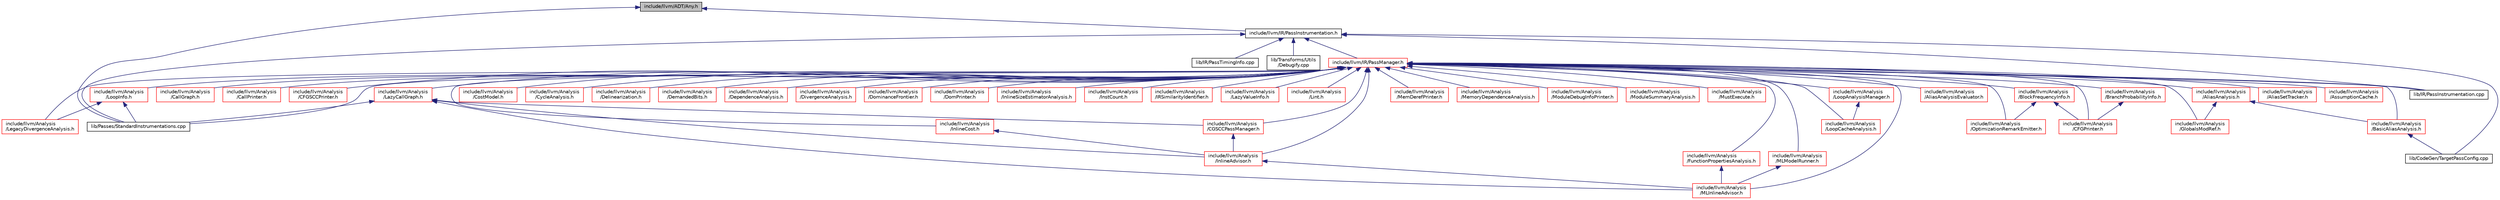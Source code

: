 digraph "include/llvm/ADT/Any.h"
{
 // LATEX_PDF_SIZE
  bgcolor="transparent";
  edge [fontname="Helvetica",fontsize="10",labelfontname="Helvetica",labelfontsize="10"];
  node [fontname="Helvetica",fontsize="10",shape=record];
  Node1 [label="include/llvm/ADT/Any.h",height=0.2,width=0.4,color="black", fillcolor="grey75", style="filled", fontcolor="black",tooltip=" "];
  Node1 -> Node2 [dir="back",color="midnightblue",fontsize="10",style="solid",fontname="Helvetica"];
  Node2 [label="include/llvm/IR/PassInstrumentation.h",height=0.2,width=0.4,color="black",URL="$PassInstrumentation_8h.html",tooltip=" "];
  Node2 -> Node3 [dir="back",color="midnightblue",fontsize="10",style="solid",fontname="Helvetica"];
  Node3 [label="include/llvm/IR/PassManager.h",height=0.2,width=0.4,color="red",URL="$PassManager_8h.html",tooltip=" "];
  Node3 -> Node4 [dir="back",color="midnightblue",fontsize="10",style="solid",fontname="Helvetica"];
  Node4 [label="include/llvm/Analysis\l/AliasAnalysis.h",height=0.2,width=0.4,color="red",URL="$AliasAnalysis_8h.html",tooltip=" "];
  Node4 -> Node5 [dir="back",color="midnightblue",fontsize="10",style="solid",fontname="Helvetica"];
  Node5 [label="include/llvm/Analysis\l/BasicAliasAnalysis.h",height=0.2,width=0.4,color="red",URL="$BasicAliasAnalysis_8h.html",tooltip=" "];
  Node5 -> Node12 [dir="back",color="midnightblue",fontsize="10",style="solid",fontname="Helvetica"];
  Node12 [label="lib/CodeGen/TargetPassConfig.cpp",height=0.2,width=0.4,color="black",URL="$TargetPassConfig_8cpp.html",tooltip=" "];
  Node4 -> Node29 [dir="back",color="midnightblue",fontsize="10",style="solid",fontname="Helvetica"];
  Node29 [label="include/llvm/Analysis\l/GlobalsModRef.h",height=0.2,width=0.4,color="red",URL="$GlobalsModRef_8h.html",tooltip=" "];
  Node3 -> Node207 [dir="back",color="midnightblue",fontsize="10",style="solid",fontname="Helvetica"];
  Node207 [label="include/llvm/Analysis\l/AliasAnalysisEvaluator.h",height=0.2,width=0.4,color="red",URL="$AliasAnalysisEvaluator_8h.html",tooltip=" "];
  Node3 -> Node208 [dir="back",color="midnightblue",fontsize="10",style="solid",fontname="Helvetica"];
  Node208 [label="include/llvm/Analysis\l/AliasSetTracker.h",height=0.2,width=0.4,color="red",URL="$AliasSetTracker_8h.html",tooltip=" "];
  Node3 -> Node209 [dir="back",color="midnightblue",fontsize="10",style="solid",fontname="Helvetica"];
  Node209 [label="include/llvm/Analysis\l/AssumptionCache.h",height=0.2,width=0.4,color="red",URL="$AssumptionCache_8h.html",tooltip=" "];
  Node3 -> Node5 [dir="back",color="midnightblue",fontsize="10",style="solid",fontname="Helvetica"];
  Node3 -> Node268 [dir="back",color="midnightblue",fontsize="10",style="solid",fontname="Helvetica"];
  Node268 [label="include/llvm/Analysis\l/BlockFrequencyInfo.h",height=0.2,width=0.4,color="red",URL="$BlockFrequencyInfo_8h.html",tooltip=" "];
  Node268 -> Node269 [dir="back",color="midnightblue",fontsize="10",style="solid",fontname="Helvetica"];
  Node269 [label="include/llvm/Analysis\l/CFGPrinter.h",height=0.2,width=0.4,color="red",URL="$CFGPrinter_8h.html",tooltip=" "];
  Node268 -> Node285 [dir="back",color="midnightblue",fontsize="10",style="solid",fontname="Helvetica"];
  Node285 [label="include/llvm/Analysis\l/OptimizationRemarkEmitter.h",height=0.2,width=0.4,color="red",URL="$OptimizationRemarkEmitter_8h.html",tooltip=" "];
  Node3 -> Node388 [dir="back",color="midnightblue",fontsize="10",style="solid",fontname="Helvetica"];
  Node388 [label="include/llvm/Analysis\l/BranchProbabilityInfo.h",height=0.2,width=0.4,color="red",URL="$BranchProbabilityInfo_8h.html",tooltip=" "];
  Node388 -> Node269 [dir="back",color="midnightblue",fontsize="10",style="solid",fontname="Helvetica"];
  Node3 -> Node399 [dir="back",color="midnightblue",fontsize="10",style="solid",fontname="Helvetica"];
  Node399 [label="include/llvm/Analysis\l/CallGraph.h",height=0.2,width=0.4,color="red",URL="$CallGraph_8h.html",tooltip=" "];
  Node3 -> Node413 [dir="back",color="midnightblue",fontsize="10",style="solid",fontname="Helvetica"];
  Node413 [label="include/llvm/Analysis\l/CallPrinter.h",height=0.2,width=0.4,color="red",URL="$CallPrinter_8h.html",tooltip=" "];
  Node3 -> Node269 [dir="back",color="midnightblue",fontsize="10",style="solid",fontname="Helvetica"];
  Node3 -> Node414 [dir="back",color="midnightblue",fontsize="10",style="solid",fontname="Helvetica"];
  Node414 [label="include/llvm/Analysis\l/CFGSCCPrinter.h",height=0.2,width=0.4,color="red",URL="$CFGSCCPrinter_8h.html",tooltip=" "];
  Node3 -> Node416 [dir="back",color="midnightblue",fontsize="10",style="solid",fontname="Helvetica"];
  Node416 [label="include/llvm/Analysis\l/CGSCCPassManager.h",height=0.2,width=0.4,color="red",URL="$CGSCCPassManager_8h.html",tooltip=" "];
  Node416 -> Node417 [dir="back",color="midnightblue",fontsize="10",style="solid",fontname="Helvetica"];
  Node417 [label="include/llvm/Analysis\l/InlineAdvisor.h",height=0.2,width=0.4,color="red",URL="$InlineAdvisor_8h.html",tooltip=" "];
  Node417 -> Node418 [dir="back",color="midnightblue",fontsize="10",style="solid",fontname="Helvetica"];
  Node418 [label="include/llvm/Analysis\l/MLInlineAdvisor.h",height=0.2,width=0.4,color="red",URL="$MLInlineAdvisor_8h.html",tooltip=" "];
  Node3 -> Node430 [dir="back",color="midnightblue",fontsize="10",style="solid",fontname="Helvetica"];
  Node430 [label="include/llvm/Analysis\l/CostModel.h",height=0.2,width=0.4,color="red",URL="$CostModel_8h.html",tooltip=" "];
  Node3 -> Node432 [dir="back",color="midnightblue",fontsize="10",style="solid",fontname="Helvetica"];
  Node432 [label="include/llvm/Analysis\l/CycleAnalysis.h",height=0.2,width=0.4,color="red",URL="$CycleAnalysis_8h.html",tooltip=" "];
  Node3 -> Node436 [dir="back",color="midnightblue",fontsize="10",style="solid",fontname="Helvetica"];
  Node436 [label="include/llvm/Analysis\l/Delinearization.h",height=0.2,width=0.4,color="red",URL="$Delinearization_8h.html",tooltip=" "];
  Node3 -> Node438 [dir="back",color="midnightblue",fontsize="10",style="solid",fontname="Helvetica"];
  Node438 [label="include/llvm/Analysis\l/DemandedBits.h",height=0.2,width=0.4,color="red",URL="$DemandedBits_8h.html",tooltip=" "];
  Node3 -> Node441 [dir="back",color="midnightblue",fontsize="10",style="solid",fontname="Helvetica"];
  Node441 [label="include/llvm/Analysis\l/DependenceAnalysis.h",height=0.2,width=0.4,color="red",URL="$DependenceAnalysis_8h.html",tooltip=" "];
  Node3 -> Node448 [dir="back",color="midnightblue",fontsize="10",style="solid",fontname="Helvetica"];
  Node448 [label="include/llvm/Analysis\l/DivergenceAnalysis.h",height=0.2,width=0.4,color="red",URL="$DivergenceAnalysis_8h.html",tooltip=" "];
  Node3 -> Node451 [dir="back",color="midnightblue",fontsize="10",style="solid",fontname="Helvetica"];
  Node451 [label="include/llvm/Analysis\l/DominanceFrontier.h",height=0.2,width=0.4,color="red",URL="$DominanceFrontier_8h.html",tooltip=" "];
  Node3 -> Node271 [dir="back",color="midnightblue",fontsize="10",style="solid",fontname="Helvetica"];
  Node271 [label="include/llvm/Analysis\l/DomPrinter.h",height=0.2,width=0.4,color="red",URL="$DomPrinter_8h.html",tooltip=" "];
  Node3 -> Node465 [dir="back",color="midnightblue",fontsize="10",style="solid",fontname="Helvetica"];
  Node465 [label="include/llvm/Analysis\l/FunctionPropertiesAnalysis.h",height=0.2,width=0.4,color="red",URL="$FunctionPropertiesAnalysis_8h.html",tooltip=" "];
  Node465 -> Node418 [dir="back",color="midnightblue",fontsize="10",style="solid",fontname="Helvetica"];
  Node3 -> Node29 [dir="back",color="midnightblue",fontsize="10",style="solid",fontname="Helvetica"];
  Node3 -> Node417 [dir="back",color="midnightblue",fontsize="10",style="solid",fontname="Helvetica"];
  Node3 -> Node467 [dir="back",color="midnightblue",fontsize="10",style="solid",fontname="Helvetica"];
  Node467 [label="include/llvm/Analysis\l/InlineCost.h",height=0.2,width=0.4,color="red",URL="$InlineCost_8h.html",tooltip=" "];
  Node467 -> Node417 [dir="back",color="midnightblue",fontsize="10",style="solid",fontname="Helvetica"];
  Node3 -> Node469 [dir="back",color="midnightblue",fontsize="10",style="solid",fontname="Helvetica"];
  Node469 [label="include/llvm/Analysis\l/InlineSizeEstimatorAnalysis.h",height=0.2,width=0.4,color="red",URL="$InlineSizeEstimatorAnalysis_8h.html",tooltip=" "];
  Node3 -> Node471 [dir="back",color="midnightblue",fontsize="10",style="solid",fontname="Helvetica"];
  Node471 [label="include/llvm/Analysis\l/InstCount.h",height=0.2,width=0.4,color="red",URL="$InstCount_8h.html",tooltip=" "];
  Node3 -> Node473 [dir="back",color="midnightblue",fontsize="10",style="solid",fontname="Helvetica"];
  Node473 [label="include/llvm/Analysis\l/IRSimilarityIdentifier.h",height=0.2,width=0.4,color="red",URL="$IRSimilarityIdentifier_8h.html",tooltip=" "];
  Node3 -> Node476 [dir="back",color="midnightblue",fontsize="10",style="solid",fontname="Helvetica"];
  Node476 [label="include/llvm/Analysis\l/LazyCallGraph.h",height=0.2,width=0.4,color="red",URL="$LazyCallGraph_8h.html",tooltip=" "];
  Node476 -> Node416 [dir="back",color="midnightblue",fontsize="10",style="solid",fontname="Helvetica"];
  Node476 -> Node417 [dir="back",color="midnightblue",fontsize="10",style="solid",fontname="Helvetica"];
  Node476 -> Node418 [dir="back",color="midnightblue",fontsize="10",style="solid",fontname="Helvetica"];
  Node476 -> Node479 [dir="back",color="midnightblue",fontsize="10",style="solid",fontname="Helvetica"];
  Node479 [label="lib/Passes/StandardInstrumentations.cpp",height=0.2,width=0.4,color="black",URL="$StandardInstrumentations_8cpp.html",tooltip=" "];
  Node3 -> Node481 [dir="back",color="midnightblue",fontsize="10",style="solid",fontname="Helvetica"];
  Node481 [label="include/llvm/Analysis\l/LazyValueInfo.h",height=0.2,width=0.4,color="red",URL="$LazyValueInfo_8h.html",tooltip=" "];
  Node3 -> Node482 [dir="back",color="midnightblue",fontsize="10",style="solid",fontname="Helvetica"];
  Node482 [label="include/llvm/Analysis\l/LegacyDivergenceAnalysis.h",height=0.2,width=0.4,color="red",URL="$LegacyDivergenceAnalysis_8h.html",tooltip=" "];
  Node3 -> Node490 [dir="back",color="midnightblue",fontsize="10",style="solid",fontname="Helvetica"];
  Node490 [label="include/llvm/Analysis\l/Lint.h",height=0.2,width=0.4,color="red",URL="$Lint_8h.html",tooltip=" "];
  Node3 -> Node491 [dir="back",color="midnightblue",fontsize="10",style="solid",fontname="Helvetica"];
  Node491 [label="include/llvm/Analysis\l/LoopAnalysisManager.h",height=0.2,width=0.4,color="red",URL="$LoopAnalysisManager_8h.html",tooltip=" "];
  Node491 -> Node535 [dir="back",color="midnightblue",fontsize="10",style="solid",fontname="Helvetica"];
  Node535 [label="include/llvm/Analysis\l/LoopCacheAnalysis.h",height=0.2,width=0.4,color="red",URL="$LoopCacheAnalysis_8h.html",tooltip=" "];
  Node3 -> Node535 [dir="back",color="midnightblue",fontsize="10",style="solid",fontname="Helvetica"];
  Node3 -> Node559 [dir="back",color="midnightblue",fontsize="10",style="solid",fontname="Helvetica"];
  Node559 [label="include/llvm/Analysis\l/LoopInfo.h",height=0.2,width=0.4,color="red",URL="$LoopInfo_8h.html",tooltip=" "];
  Node559 -> Node482 [dir="back",color="midnightblue",fontsize="10",style="solid",fontname="Helvetica"];
  Node559 -> Node479 [dir="back",color="midnightblue",fontsize="10",style="solid",fontname="Helvetica"];
  Node3 -> Node638 [dir="back",color="midnightblue",fontsize="10",style="solid",fontname="Helvetica"];
  Node638 [label="include/llvm/Analysis\l/MemDerefPrinter.h",height=0.2,width=0.4,color="red",URL="$MemDerefPrinter_8h.html",tooltip=" "];
  Node3 -> Node640 [dir="back",color="midnightblue",fontsize="10",style="solid",fontname="Helvetica"];
  Node640 [label="include/llvm/Analysis\l/MemoryDependenceAnalysis.h",height=0.2,width=0.4,color="red",URL="$MemoryDependenceAnalysis_8h.html",tooltip=" "];
  Node3 -> Node418 [dir="back",color="midnightblue",fontsize="10",style="solid",fontname="Helvetica"];
  Node3 -> Node642 [dir="back",color="midnightblue",fontsize="10",style="solid",fontname="Helvetica"];
  Node642 [label="include/llvm/Analysis\l/MLModelRunner.h",height=0.2,width=0.4,color="red",URL="$MLModelRunner_8h.html",tooltip=" "];
  Node642 -> Node418 [dir="back",color="midnightblue",fontsize="10",style="solid",fontname="Helvetica"];
  Node3 -> Node649 [dir="back",color="midnightblue",fontsize="10",style="solid",fontname="Helvetica"];
  Node649 [label="include/llvm/Analysis\l/ModuleDebugInfoPrinter.h",height=0.2,width=0.4,color="red",URL="$ModuleDebugInfoPrinter_8h.html",tooltip=" "];
  Node3 -> Node651 [dir="back",color="midnightblue",fontsize="10",style="solid",fontname="Helvetica"];
  Node651 [label="include/llvm/Analysis\l/ModuleSummaryAnalysis.h",height=0.2,width=0.4,color="red",URL="$ModuleSummaryAnalysis_8h.html",tooltip=" "];
  Node3 -> Node656 [dir="back",color="midnightblue",fontsize="10",style="solid",fontname="Helvetica"];
  Node656 [label="include/llvm/Analysis\l/MustExecute.h",height=0.2,width=0.4,color="red",URL="$MustExecute_8h.html",tooltip=" "];
  Node3 -> Node285 [dir="back",color="midnightblue",fontsize="10",style="solid",fontname="Helvetica"];
  Node3 -> Node1828 [dir="back",color="midnightblue",fontsize="10",style="solid",fontname="Helvetica"];
  Node1828 [label="lib/IR/PassInstrumentation.cpp",height=0.2,width=0.4,color="black",URL="$PassInstrumentation_8cpp.html",tooltip=" "];
  Node3 -> Node479 [dir="back",color="midnightblue",fontsize="10",style="solid",fontname="Helvetica"];
  Node2 -> Node12 [dir="back",color="midnightblue",fontsize="10",style="solid",fontname="Helvetica"];
  Node2 -> Node1828 [dir="back",color="midnightblue",fontsize="10",style="solid",fontname="Helvetica"];
  Node2 -> Node1863 [dir="back",color="midnightblue",fontsize="10",style="solid",fontname="Helvetica"];
  Node1863 [label="lib/IR/PassTimingInfo.cpp",height=0.2,width=0.4,color="black",URL="$PassTimingInfo_8cpp.html",tooltip=" "];
  Node2 -> Node479 [dir="back",color="midnightblue",fontsize="10",style="solid",fontname="Helvetica"];
  Node2 -> Node790 [dir="back",color="midnightblue",fontsize="10",style="solid",fontname="Helvetica"];
  Node790 [label="lib/Transforms/Utils\l/Debugify.cpp",height=0.2,width=0.4,color="black",URL="$Debugify_8cpp.html",tooltip=" "];
  Node1 -> Node479 [dir="back",color="midnightblue",fontsize="10",style="solid",fontname="Helvetica"];
}
